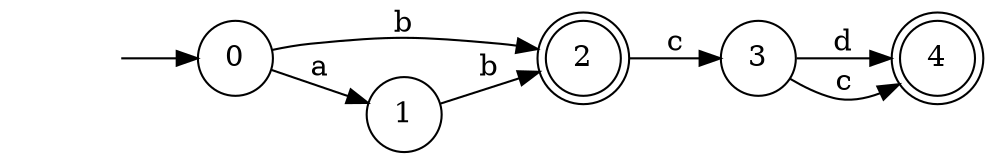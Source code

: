 digraph {
rankdir=LR
	node [shape=doublecircle]
	2
	4
	node [shape=circle]
	1
	0
	3
		1 -> 2 [label=b]
		0 -> 2 [label=b]
		0 -> 1 [label=a]
		3 -> 4 [label=d]
		2 -> 3 [label=c]
		3 -> 4 [label=c]
	node [shape=plaintext]
	""
		"" -> 0
}